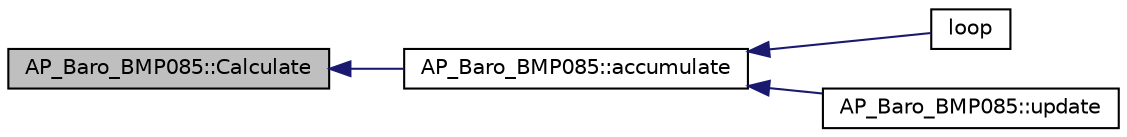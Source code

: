 digraph "AP_Baro_BMP085::Calculate"
{
 // INTERACTIVE_SVG=YES
  edge [fontname="Helvetica",fontsize="10",labelfontname="Helvetica",labelfontsize="10"];
  node [fontname="Helvetica",fontsize="10",shape=record];
  rankdir="LR";
  Node1 [label="AP_Baro_BMP085::Calculate",height=0.2,width=0.4,color="black", fillcolor="grey75", style="filled", fontcolor="black"];
  Node1 -> Node2 [dir="back",color="midnightblue",fontsize="10",style="solid",fontname="Helvetica"];
  Node2 [label="AP_Baro_BMP085::accumulate",height=0.2,width=0.4,color="black", fillcolor="white", style="filled",URL="$classAP__Baro__BMP085.html#a17a0aef961a4ce8aa39073d889f678d6"];
  Node2 -> Node3 [dir="back",color="midnightblue",fontsize="10",style="solid",fontname="Helvetica"];
  Node3 [label="loop",height=0.2,width=0.4,color="black", fillcolor="white", style="filled",URL="$AP__Baro__BMP085__test_8cpp.html#afe461d27b9c48d5921c00d521181f12f"];
  Node2 -> Node4 [dir="back",color="midnightblue",fontsize="10",style="solid",fontname="Helvetica"];
  Node4 [label="AP_Baro_BMP085::update",height=0.2,width=0.4,color="black", fillcolor="white", style="filled",URL="$classAP__Baro__BMP085.html#a2aa3463e9e908fef68b1f5ab699f1357"];
}
